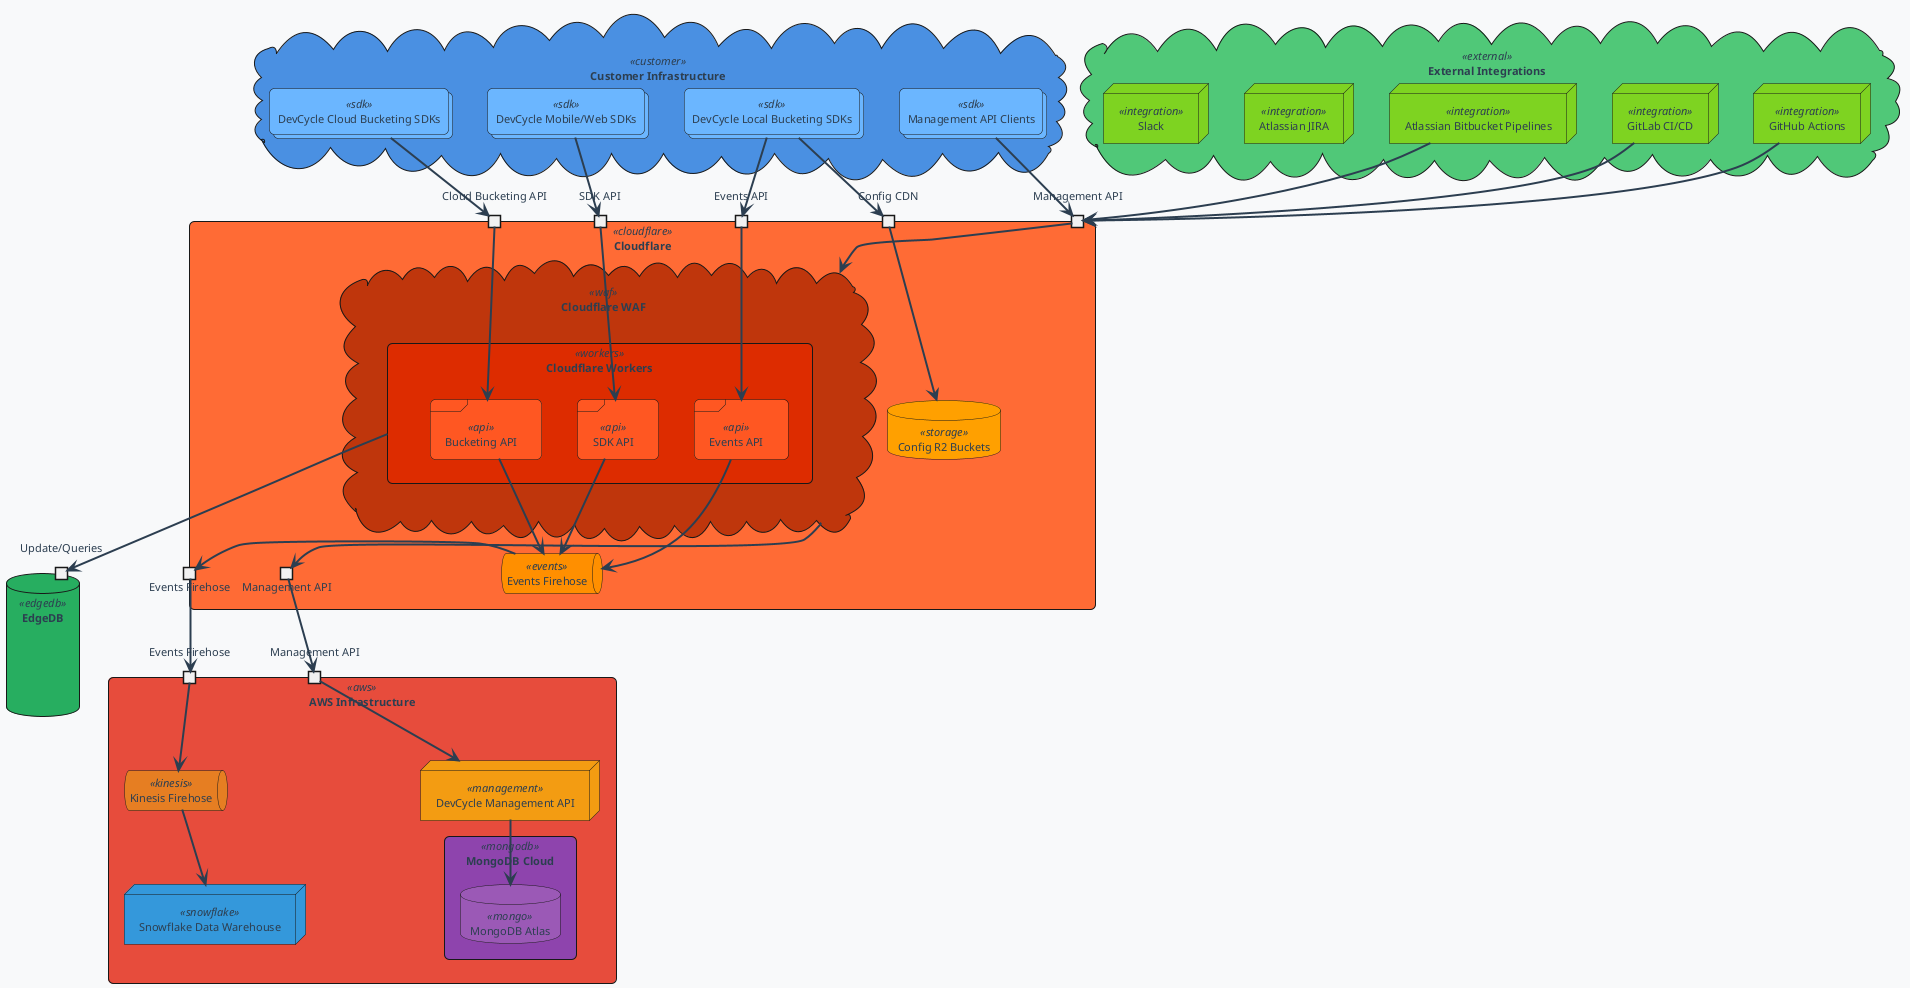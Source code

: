 @startuml
'https://plantuml.com/deployment-diagram

skinparam backgroundColor #f8f9fa
skinparam roundCorner 10
skinparam defaultFontColor #2c3e50
skinparam defaultFontSize 11

' ================================
' STYLING CLASSES
' ================================

' Customer Infrastructure Styling
skinparam cloud<<customer>> {
    BackgroundColor #4a90e2
}

skinparam collections<<sdk>> {
    BackgroundColor #6bb6ff
}

' External Integrations Styling
skinparam cloud<<external>> {
    BackgroundColor #50c878
}

skinparam node<<integration>> {
    BackgroundColor #7ed321
}

' Cloudflare Styling
skinparam rectangle<<cloudflare>> {
    BackgroundColor #ff6b35
}

skinparam portin<<cf_port>> {
    BackgroundColor #ff8c42
}

skinparam portout<<cf_port_out>> {
    BackgroundColor #d84315
}

skinparam cloud<<waf>> {
    BackgroundColor #bf360c
}

skinparam rectangle<<workers>> {
    BackgroundColor #dd2c00
}

skinparam frame<<api>> {
    BackgroundColor #ff5722
}

skinparam database<<storage>> {
    BackgroundColor #ffa000
}

skinparam queue<<events>> {
    BackgroundColor #ff8f00
}

' AWS Infrastructure Styling
skinparam rectangle<<aws>> {
    BackgroundColor #e74c3c
}

skinparam portin<<aws_port>> {
    BackgroundColor #c0392b
}

skinparam queue<<kinesis>> {
    BackgroundColor #e67e22
}

skinparam node<<management>> {
    BackgroundColor #f39c12
}

skinparam rectangle<<mongodb>> {
    BackgroundColor #8e44ad
}

skinparam database<<mongo>> {
    BackgroundColor #9b59b6
}

skinparam node<<snowflake>> {
    BackgroundColor #3498db
}

' EdgeDB Styling
skinparam database<<edgedb>> {
    BackgroundColor #27ae60
}

skinparam portin<<edge_port>> {
    BackgroundColor #2ecc71
}

skinparam collections<<georep>> {
    BackgroundColor #58d68d
}

' ================================
' ARROW STYLING
' ================================

skinparam arrow {
    Color #2c3e50
    FontColor #2c3e50
    FontSize 10
    Thickness 2
}

skinparam class {
    ArrowColor #2c3e50
    ArrowFontColor #2c3e50
    ArrowThickness 2
}

' ================================
' ARCHITECTURE COMPONENTS
' ================================

cloud "Customer Infrastructure" as customer_infra <<customer>> {
    collections "DevCycle Cloud Bucketing SDKs" as customer_cloud_sdks <<sdk>>
    collections "DevCycle Local Bucketing SDKs" as customer_local_sdks <<sdk>>
    collections "DevCycle Mobile/Web SDKs" as customer_mobile_web_sdks <<sdk>>
    collections "Management API Clients" as management_api_clients <<sdk>>
}

cloud "External Integrations" <<external>> {
    node "GitHub Actions" as github_actions <<integration>>
    node "GitLab CI/CD" as gitlab_ci <<integration>>
    node "Atlassian Bitbucket Pipelines" as bitbucket_pipelines <<integration>>
    node "Atlassian JIRA" as jira <<integration>>
    node "Slack" as slack <<integration>>
}

rectangle "Cloudflare" <<cloudflare>> {
    portin "Events API" as event_api_in <<cf_port>>
    portin "SDK API" as sdk_api_in <<cf_port>>
    portin "Cloud Bucketing API" as cloud_bucketing_api_in <<cf_port>>
    portin "Config CDN" as config_cdn_in <<cf_port>>
    portin "Management API" as management_api_cf_in <<cf_port>>
    portout "Events Firehose" as events_firehose_out <<cf_port_out>>
    portout "Management API" as management_api_cf_out <<cf_port_out>>

    cloud "Cloudflare WAF" as cf_waf <<waf>> {
        rectangle "Cloudflare Workers" as cloudflare_workers <<workers>> {
            frame "Bucketing API" as bucketing_api <<api>>
            frame "Events API" as event_api <<api>>
            frame "SDK API" as sdk_api <<api>>
        }
    }

    database "Config R2 Buckets" as config_cdn <<storage>>
    queue "Events Firehose" as events_firehose <<events>>

    ' Internal Cloudflare connections
    config_cdn_in --> config_cdn
    event_api_in --> event_api
    sdk_api_in --> sdk_api
    cloud_bucketing_api_in --> bucketing_api
    management_api_cf_in --> cf_waf
    cf_waf --> management_api_cf_out
    sdk_api --> events_firehose
    bucketing_api --> events_firehose
    event_api --> events_firehose
    events_firehose --> events_firehose_out
}

rectangle "AWS Infrastructure" <<aws>> {
    portin "Events Firehose" as events_firehose_in <<aws_port>>
    portin "Management API" as management_api_in <<aws_port>>
    queue "Kinesis Firehose" as events_firehose_aws <<kinesis>>
    node "DevCycle Management API" as mgmt_api <<management>>

    rectangle "MongoDB Cloud" <<mongodb>> {
        database "MongoDB Atlas" as mongodb_db <<mongo>>
    }

    node "Snowflake Data Warehouse" as snowflake <<snowflake>>

    ' Internal AWS connections
    events_firehose_in --> events_firehose_aws
    events_firehose_aws --> snowflake
    management_api_in --> mgmt_api
    mgmt_api --> mongodb_db
}

database "EdgeDB" as edgedb <<edgedb>> {
    portin "Update/Queries" as edgedb_in <<edge_port>>
}

' Customer to Cloudflare connections
customer_cloud_sdks --> cloud_bucketing_api_in
customer_mobile_web_sdks --> sdk_api_in
customer_local_sdks --> config_cdn_in
customer_local_sdks --> event_api_in

' Management API connections through Cloudflare protection
management_api_clients --> management_api_cf_in

' External integrations to Management API through Cloudflare protection
github_actions --> management_api_cf_in
gitlab_ci --> management_api_cf_in
bitbucket_pipelines --> management_api_cf_in

' Cloudflare to AWS connections
events_firehose_out --> events_firehose_in
management_api_cf_out --> management_api_in

' Cloudflare Workers to EdgeDB
cloudflare_workers --> edgedb_in

@enduml